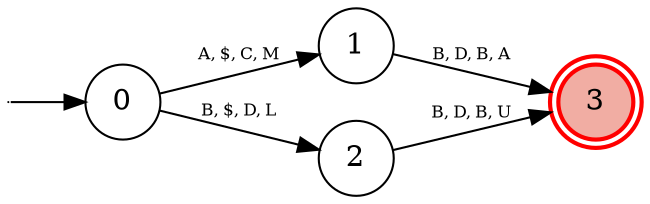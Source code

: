 digraph {
rankdir=LR;
start [shape=point, width=0];
start -> 0;
0 -> 1 [label="A, $, C, M", fontsize=8];
1 -> 3 [label="B, D, B, A", fontsize=8];
0 -> 2 [label="B, $, D, L", fontsize=8];
2 -> 3 [label="B, D, B, U", fontsize=8];
0 [shape=circle];
1 [shape=circle];
2 [shape=circle];
3 [shape=doublecircle, style=filled, color=red, fillcolor="#F1ADA3", penwidth=2];
}
